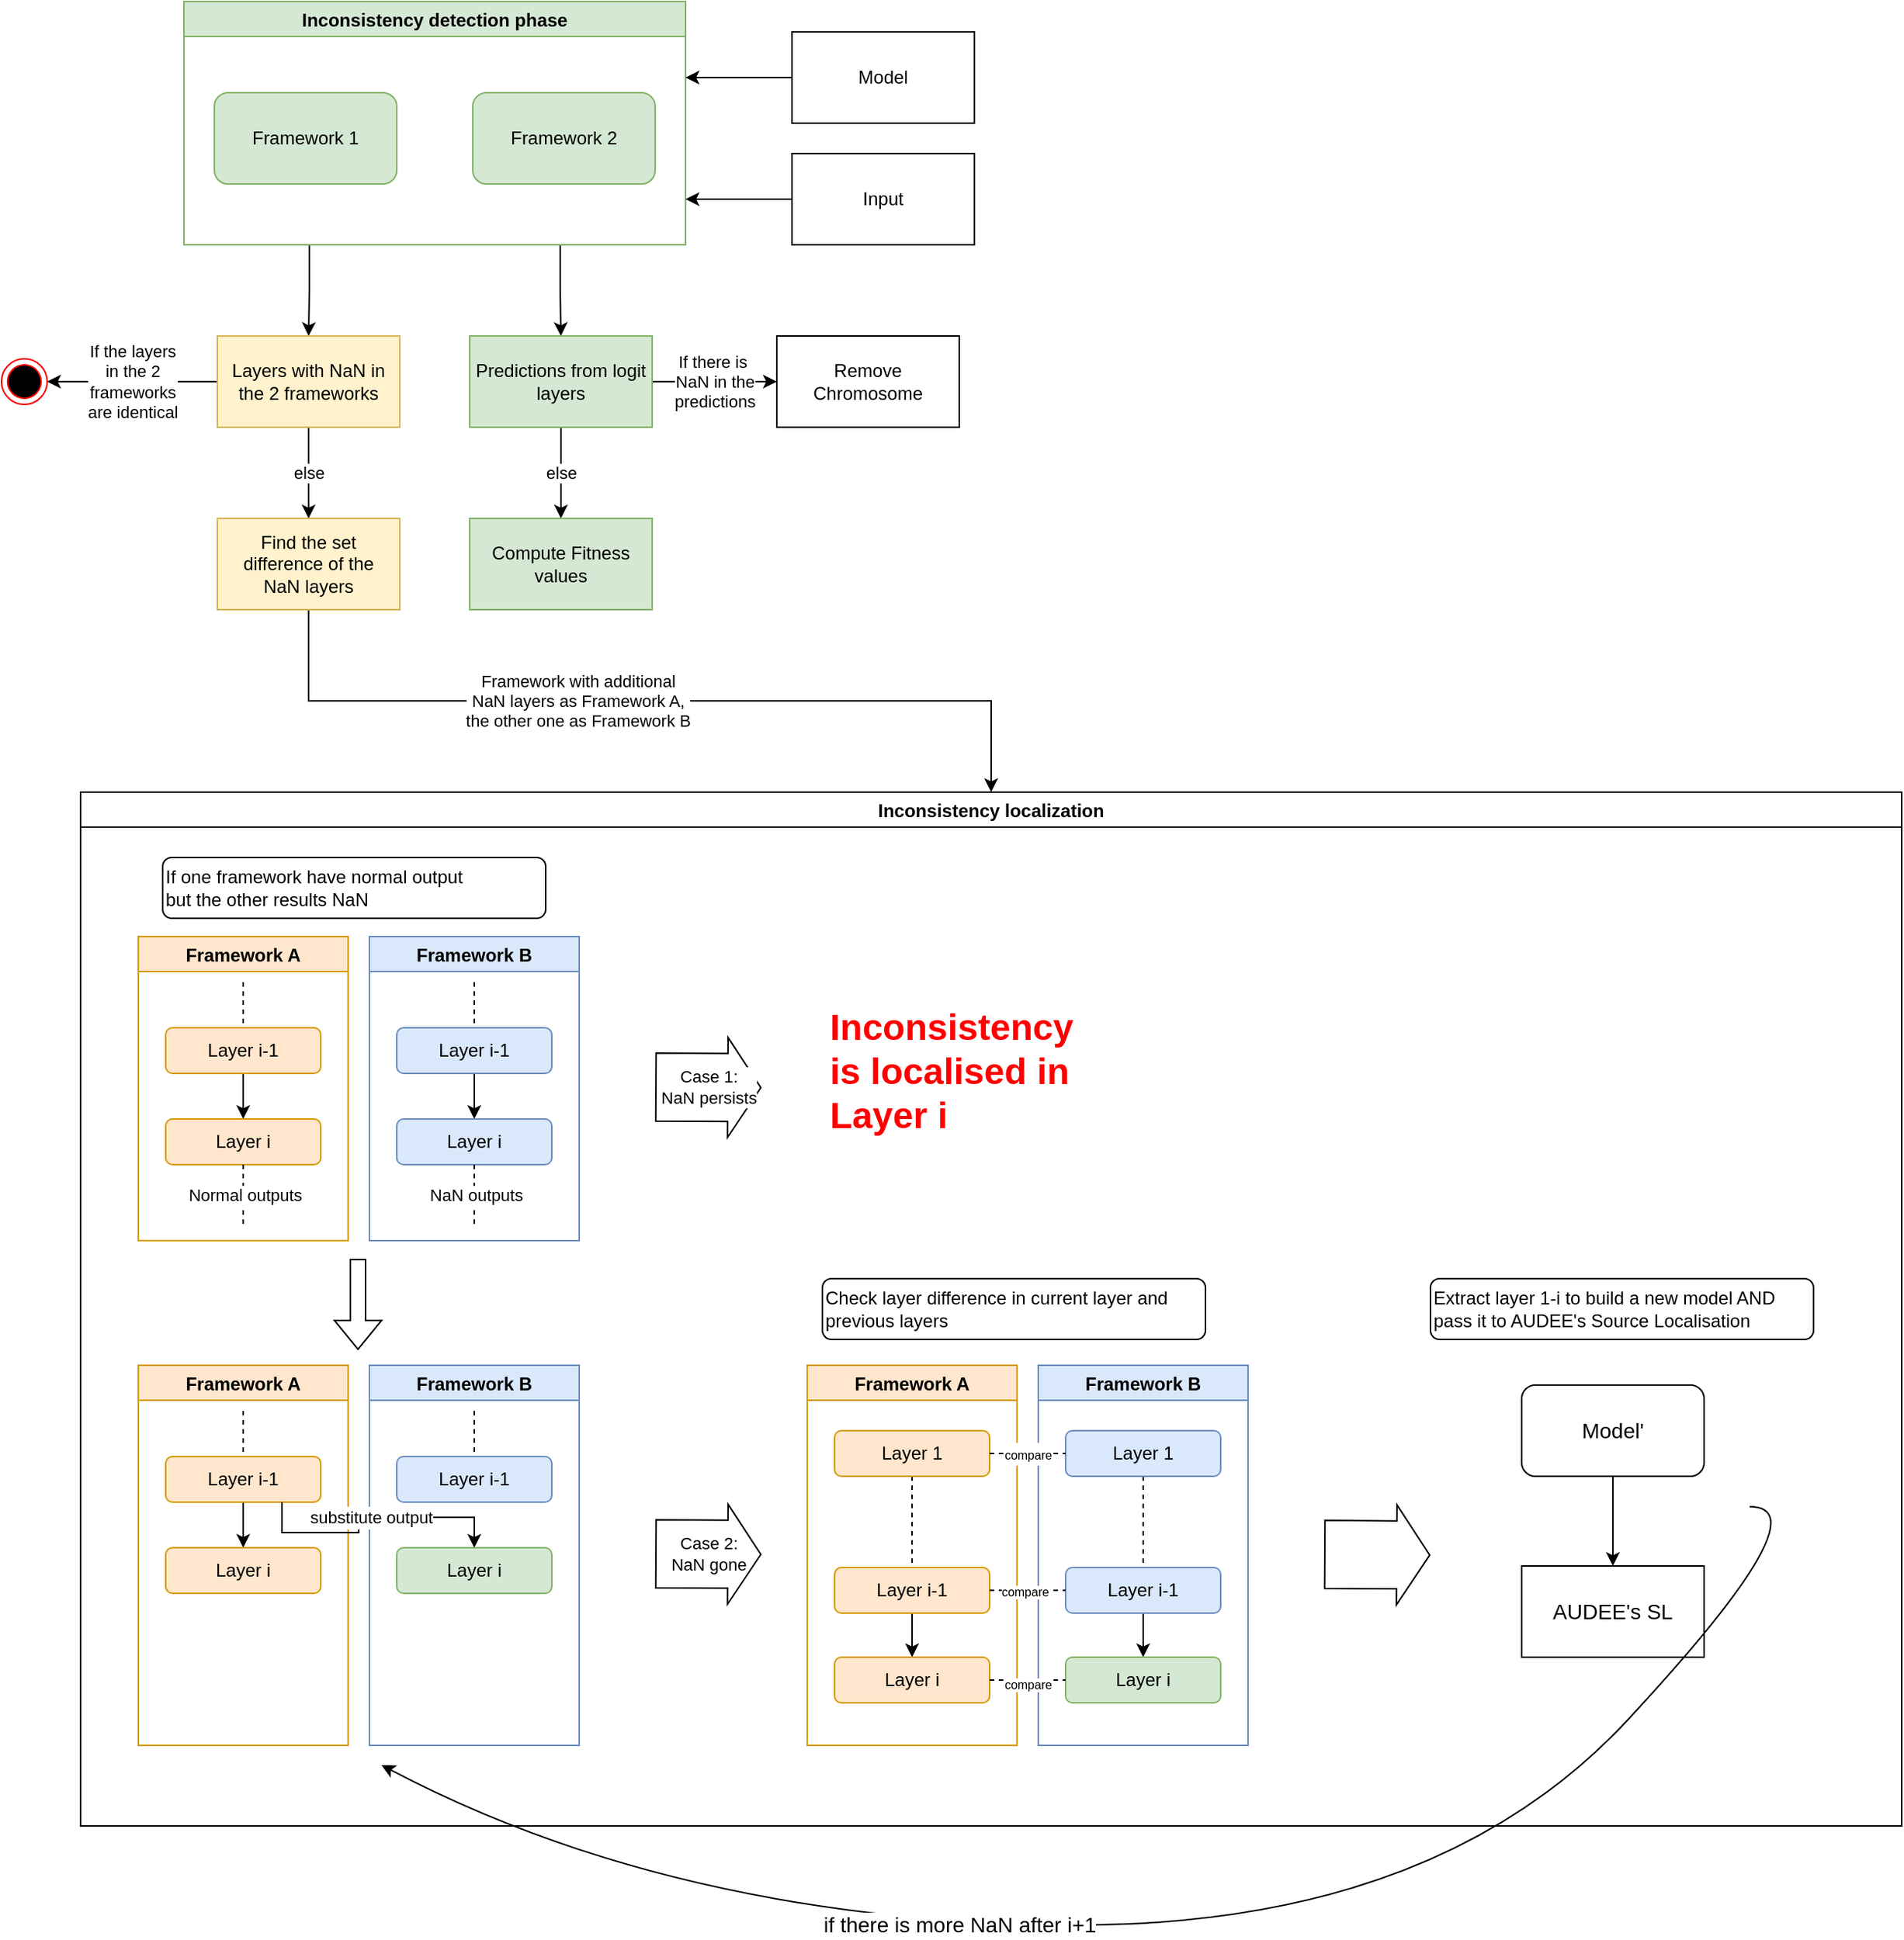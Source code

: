 <mxfile version="17.4.5" type="github">
  <diagram id="KMrJF5xkyydDern5e_y1" name="Page-1">
    <mxGraphModel dx="1110" dy="845" grid="1" gridSize="10" guides="1" tooltips="1" connect="1" arrows="1" fold="1" page="1" pageScale="1" pageWidth="827" pageHeight="1169" math="0" shadow="0">
      <root>
        <mxCell id="0" />
        <mxCell id="1" parent="0" />
        <mxCell id="ZWeKVcOg7MyMfSJs-o2y-11" value="Inconsistency localization" style="swimlane;" parent="1" vertex="1">
          <mxGeometry x="72" y="570" width="1198" height="680" as="geometry" />
        </mxCell>
        <mxCell id="n7mDoR5MaPQhv6rX2TrS-96" value="Framework A" style="swimlane;labelBackgroundColor=none;labelBorderColor=none;fillColor=#ffe6cc;strokeColor=#d79b00;" parent="ZWeKVcOg7MyMfSJs-o2y-11" vertex="1">
          <mxGeometry x="38" y="95" width="138" height="200" as="geometry" />
        </mxCell>
        <mxCell id="n7mDoR5MaPQhv6rX2TrS-97" style="edgeStyle=orthogonalEdgeStyle;rounded=0;orthogonalLoop=1;jettySize=auto;html=1;entryX=0.5;entryY=0;entryDx=0;entryDy=0;endArrow=none;endFill=0;dashed=1;" parent="n7mDoR5MaPQhv6rX2TrS-96" target="n7mDoR5MaPQhv6rX2TrS-99" edge="1">
          <mxGeometry relative="1" as="geometry">
            <mxPoint x="69" y="30" as="sourcePoint" />
          </mxGeometry>
        </mxCell>
        <mxCell id="n7mDoR5MaPQhv6rX2TrS-98" style="edgeStyle=orthogonalEdgeStyle;rounded=0;orthogonalLoop=1;jettySize=auto;html=1;endArrow=classic;endFill=1;" parent="n7mDoR5MaPQhv6rX2TrS-96" source="n7mDoR5MaPQhv6rX2TrS-99" target="n7mDoR5MaPQhv6rX2TrS-100" edge="1">
          <mxGeometry relative="1" as="geometry" />
        </mxCell>
        <mxCell id="n7mDoR5MaPQhv6rX2TrS-99" value="Layer i-1" style="rounded=1;whiteSpace=wrap;html=1;labelBackgroundColor=none;labelBorderColor=none;fillColor=#ffe6cc;strokeColor=#d79b00;" parent="n7mDoR5MaPQhv6rX2TrS-96" vertex="1">
          <mxGeometry x="18" y="60" width="102" height="30" as="geometry" />
        </mxCell>
        <mxCell id="n7mDoR5MaPQhv6rX2TrS-100" value="Layer i" style="rounded=1;whiteSpace=wrap;html=1;labelBackgroundColor=none;labelBorderColor=none;fillColor=#ffe6cc;strokeColor=#d79b00;" parent="n7mDoR5MaPQhv6rX2TrS-96" vertex="1">
          <mxGeometry x="18" y="120" width="102" height="30" as="geometry" />
        </mxCell>
        <mxCell id="n7mDoR5MaPQhv6rX2TrS-102" value="Framework B" style="swimlane;labelBackgroundColor=none;labelBorderColor=none;fillColor=#dae8fc;strokeColor=#6c8ebf;" parent="ZWeKVcOg7MyMfSJs-o2y-11" vertex="1">
          <mxGeometry x="190" y="95" width="138" height="200" as="geometry" />
        </mxCell>
        <mxCell id="n7mDoR5MaPQhv6rX2TrS-103" style="edgeStyle=orthogonalEdgeStyle;rounded=0;orthogonalLoop=1;jettySize=auto;html=1;entryX=0.5;entryY=0;entryDx=0;entryDy=0;endArrow=none;endFill=0;dashed=1;" parent="n7mDoR5MaPQhv6rX2TrS-102" target="n7mDoR5MaPQhv6rX2TrS-105" edge="1">
          <mxGeometry relative="1" as="geometry">
            <mxPoint x="69" y="30" as="sourcePoint" />
          </mxGeometry>
        </mxCell>
        <mxCell id="n7mDoR5MaPQhv6rX2TrS-104" style="edgeStyle=orthogonalEdgeStyle;rounded=0;orthogonalLoop=1;jettySize=auto;html=1;endArrow=classic;endFill=1;" parent="n7mDoR5MaPQhv6rX2TrS-102" source="n7mDoR5MaPQhv6rX2TrS-105" target="n7mDoR5MaPQhv6rX2TrS-106" edge="1">
          <mxGeometry relative="1" as="geometry" />
        </mxCell>
        <mxCell id="n7mDoR5MaPQhv6rX2TrS-105" value="Layer i-1" style="rounded=1;whiteSpace=wrap;html=1;labelBackgroundColor=none;labelBorderColor=none;fillColor=#dae8fc;strokeColor=#6c8ebf;" parent="n7mDoR5MaPQhv6rX2TrS-102" vertex="1">
          <mxGeometry x="18" y="60" width="102" height="30" as="geometry" />
        </mxCell>
        <mxCell id="n7mDoR5MaPQhv6rX2TrS-106" value="Layer i" style="rounded=1;whiteSpace=wrap;html=1;labelBackgroundColor=none;labelBorderColor=none;fillColor=#dae8fc;strokeColor=#6c8ebf;" parent="n7mDoR5MaPQhv6rX2TrS-102" vertex="1">
          <mxGeometry x="18" y="120" width="102" height="30" as="geometry" />
        </mxCell>
        <mxCell id="n7mDoR5MaPQhv6rX2TrS-107" value="If one framework have normal output &lt;span style=&quot;white-space: pre&quot;&gt; &lt;br&gt;&lt;/span&gt;but the other results NaN" style="rounded=1;whiteSpace=wrap;html=1;align=left;" parent="ZWeKVcOg7MyMfSJs-o2y-11" vertex="1">
          <mxGeometry x="54" y="43" width="252" height="40" as="geometry" />
        </mxCell>
        <mxCell id="n7mDoR5MaPQhv6rX2TrS-108" value="Framework A" style="swimlane;labelBackgroundColor=none;labelBorderColor=none;fillColor=#ffe6cc;strokeColor=#d79b00;" parent="ZWeKVcOg7MyMfSJs-o2y-11" vertex="1">
          <mxGeometry x="38" y="377" width="138" height="250" as="geometry" />
        </mxCell>
        <mxCell id="n7mDoR5MaPQhv6rX2TrS-109" style="edgeStyle=orthogonalEdgeStyle;rounded=0;orthogonalLoop=1;jettySize=auto;html=1;entryX=0.5;entryY=0;entryDx=0;entryDy=0;endArrow=none;endFill=0;dashed=1;" parent="n7mDoR5MaPQhv6rX2TrS-108" target="n7mDoR5MaPQhv6rX2TrS-111" edge="1">
          <mxGeometry relative="1" as="geometry">
            <mxPoint x="69" y="30" as="sourcePoint" />
          </mxGeometry>
        </mxCell>
        <mxCell id="n7mDoR5MaPQhv6rX2TrS-110" style="edgeStyle=orthogonalEdgeStyle;rounded=0;orthogonalLoop=1;jettySize=auto;html=1;endArrow=classic;endFill=1;" parent="n7mDoR5MaPQhv6rX2TrS-108" source="n7mDoR5MaPQhv6rX2TrS-111" target="n7mDoR5MaPQhv6rX2TrS-112" edge="1">
          <mxGeometry relative="1" as="geometry" />
        </mxCell>
        <mxCell id="n7mDoR5MaPQhv6rX2TrS-111" value="Layer i-1" style="rounded=1;whiteSpace=wrap;html=1;labelBackgroundColor=none;labelBorderColor=none;fillColor=#ffe6cc;strokeColor=#d79b00;" parent="n7mDoR5MaPQhv6rX2TrS-108" vertex="1">
          <mxGeometry x="18" y="60" width="102" height="30" as="geometry" />
        </mxCell>
        <mxCell id="n7mDoR5MaPQhv6rX2TrS-112" value="Layer i" style="rounded=1;whiteSpace=wrap;html=1;labelBackgroundColor=none;labelBorderColor=none;fillColor=#ffe6cc;strokeColor=#d79b00;" parent="n7mDoR5MaPQhv6rX2TrS-108" vertex="1">
          <mxGeometry x="18" y="120" width="102" height="30" as="geometry" />
        </mxCell>
        <mxCell id="n7mDoR5MaPQhv6rX2TrS-114" value="Framework B" style="swimlane;labelBackgroundColor=none;labelBorderColor=none;fillColor=#dae8fc;strokeColor=#6c8ebf;" parent="ZWeKVcOg7MyMfSJs-o2y-11" vertex="1">
          <mxGeometry x="190" y="377" width="138" height="250" as="geometry" />
        </mxCell>
        <mxCell id="n7mDoR5MaPQhv6rX2TrS-115" style="edgeStyle=orthogonalEdgeStyle;rounded=0;orthogonalLoop=1;jettySize=auto;html=1;entryX=0.5;entryY=0;entryDx=0;entryDy=0;endArrow=none;endFill=0;dashed=1;" parent="n7mDoR5MaPQhv6rX2TrS-114" target="n7mDoR5MaPQhv6rX2TrS-117" edge="1">
          <mxGeometry relative="1" as="geometry">
            <mxPoint x="69" y="30" as="sourcePoint" />
          </mxGeometry>
        </mxCell>
        <mxCell id="n7mDoR5MaPQhv6rX2TrS-117" value="Layer i-1" style="rounded=1;whiteSpace=wrap;html=1;labelBackgroundColor=none;labelBorderColor=none;fillColor=#dae8fc;strokeColor=#6c8ebf;" parent="n7mDoR5MaPQhv6rX2TrS-114" vertex="1">
          <mxGeometry x="18" y="60" width="102" height="30" as="geometry" />
        </mxCell>
        <mxCell id="n7mDoR5MaPQhv6rX2TrS-118" value="Layer i" style="rounded=1;whiteSpace=wrap;html=1;labelBackgroundColor=none;labelBorderColor=none;fillColor=#d5e8d4;strokeColor=#82b366;" parent="n7mDoR5MaPQhv6rX2TrS-114" vertex="1">
          <mxGeometry x="18" y="120" width="102" height="30" as="geometry" />
        </mxCell>
        <mxCell id="n7mDoR5MaPQhv6rX2TrS-132" value="" style="shape=flexArrow;endArrow=classic;html=1;rounded=0;fontSize=10;" parent="ZWeKVcOg7MyMfSJs-o2y-11" edge="1">
          <mxGeometry width="50" height="50" relative="1" as="geometry">
            <mxPoint x="182.5" y="307" as="sourcePoint" />
            <mxPoint x="182.5" y="367" as="targetPoint" />
          </mxGeometry>
        </mxCell>
        <mxCell id="n7mDoR5MaPQhv6rX2TrS-154" style="edgeStyle=orthogonalEdgeStyle;rounded=0;orthogonalLoop=1;jettySize=auto;html=1;labelBackgroundColor=none;fontSize=10;fontColor=#FF0000;startArrow=classic;startFill=1;endArrow=none;endFill=0;" parent="ZWeKVcOg7MyMfSJs-o2y-11" edge="1">
          <mxGeometry relative="1" as="geometry">
            <mxPoint x="828" y="505" as="targetPoint" />
          </mxGeometry>
        </mxCell>
        <mxCell id="n7mDoR5MaPQhv6rX2TrS-155" value="&lt;font color=&quot;#000000&quot; style=&quot;font-size: 8px&quot;&gt;substitue&lt;br&gt;output&lt;/font&gt;" style="edgeLabel;html=1;align=center;verticalAlign=middle;resizable=0;points=[];fontSize=10;fontColor=#FF0000;" parent="n7mDoR5MaPQhv6rX2TrS-154" vertex="1" connectable="0">
          <mxGeometry y="2" relative="1" as="geometry">
            <mxPoint as="offset" />
          </mxGeometry>
        </mxCell>
        <mxCell id="-h4L0-unDVR0govAWTsC-1" value="Case 1:&lt;br&gt;NaN persists" style="shape=flexArrow;endArrow=classic;html=1;rounded=0;width=44.706;endSize=6.906;" edge="1" parent="ZWeKVcOg7MyMfSJs-o2y-11">
          <mxGeometry width="50" height="50" relative="1" as="geometry">
            <mxPoint x="378" y="194" as="sourcePoint" />
            <mxPoint x="448" y="194.41" as="targetPoint" />
          </mxGeometry>
        </mxCell>
        <mxCell id="-h4L0-unDVR0govAWTsC-2" value="Case 2:&lt;br&gt;NaN gone" style="shape=flexArrow;endArrow=classic;html=1;rounded=0;width=44.706;endSize=6.906;" edge="1" parent="ZWeKVcOg7MyMfSJs-o2y-11">
          <mxGeometry width="50" height="50" relative="1" as="geometry">
            <mxPoint x="378" y="501" as="sourcePoint" />
            <mxPoint x="448.0" y="501.41" as="targetPoint" />
          </mxGeometry>
        </mxCell>
        <mxCell id="-h4L0-unDVR0govAWTsC-5" value="&lt;h1&gt;&lt;font color=&quot;#ff0000&quot;&gt;Inconsistency is localised in Layer i&lt;/font&gt;&lt;/h1&gt;" style="text;html=1;strokeColor=none;fillColor=none;spacing=5;spacingTop=-20;whiteSpace=wrap;overflow=hidden;rounded=0;fontSize=12;" vertex="1" parent="ZWeKVcOg7MyMfSJs-o2y-11">
          <mxGeometry x="488" y="135" width="190" height="120" as="geometry" />
        </mxCell>
        <mxCell id="-h4L0-unDVR0govAWTsC-8" value="Check layer difference in current layer and previous layers" style="rounded=1;whiteSpace=wrap;html=1;align=left;" vertex="1" parent="ZWeKVcOg7MyMfSJs-o2y-11">
          <mxGeometry x="488" y="320" width="252" height="40" as="geometry" />
        </mxCell>
        <mxCell id="-h4L0-unDVR0govAWTsC-9" value="Framework A" style="swimlane;labelBackgroundColor=none;labelBorderColor=none;fillColor=#ffe6cc;strokeColor=#d79b00;" vertex="1" parent="ZWeKVcOg7MyMfSJs-o2y-11">
          <mxGeometry x="478" y="377" width="138" height="250" as="geometry" />
        </mxCell>
        <mxCell id="-h4L0-unDVR0govAWTsC-11" style="edgeStyle=orthogonalEdgeStyle;rounded=0;orthogonalLoop=1;jettySize=auto;html=1;endArrow=classic;endFill=1;" edge="1" parent="-h4L0-unDVR0govAWTsC-9" source="-h4L0-unDVR0govAWTsC-12" target="-h4L0-unDVR0govAWTsC-13">
          <mxGeometry relative="1" as="geometry" />
        </mxCell>
        <mxCell id="-h4L0-unDVR0govAWTsC-12" value="Layer i-1" style="rounded=1;whiteSpace=wrap;html=1;labelBackgroundColor=none;labelBorderColor=none;fillColor=#ffe6cc;strokeColor=#d79b00;" vertex="1" parent="-h4L0-unDVR0govAWTsC-9">
          <mxGeometry x="18" y="133" width="102" height="30" as="geometry" />
        </mxCell>
        <mxCell id="-h4L0-unDVR0govAWTsC-13" value="Layer i" style="rounded=1;whiteSpace=wrap;html=1;labelBackgroundColor=none;labelBorderColor=none;fillColor=#ffe6cc;strokeColor=#d79b00;" vertex="1" parent="-h4L0-unDVR0govAWTsC-9">
          <mxGeometry x="18" y="192" width="102" height="30" as="geometry" />
        </mxCell>
        <mxCell id="-h4L0-unDVR0govAWTsC-24" style="edgeStyle=orthogonalEdgeStyle;rounded=0;orthogonalLoop=1;jettySize=auto;html=1;exitX=0.5;exitY=1;exitDx=0;exitDy=0;entryX=0.5;entryY=0;entryDx=0;entryDy=0;fontSize=12;fontColor=#FF0000;endArrow=none;endFill=0;dashed=1;" edge="1" parent="-h4L0-unDVR0govAWTsC-9" source="-h4L0-unDVR0govAWTsC-22" target="-h4L0-unDVR0govAWTsC-12">
          <mxGeometry relative="1" as="geometry" />
        </mxCell>
        <mxCell id="-h4L0-unDVR0govAWTsC-22" value="Layer 1" style="rounded=1;whiteSpace=wrap;html=1;labelBackgroundColor=none;labelBorderColor=none;fillColor=#ffe6cc;strokeColor=#d79b00;" vertex="1" parent="-h4L0-unDVR0govAWTsC-9">
          <mxGeometry x="18" y="43" width="102" height="30" as="geometry" />
        </mxCell>
        <mxCell id="-h4L0-unDVR0govAWTsC-14" value="Framework B" style="swimlane;labelBackgroundColor=none;labelBorderColor=none;fillColor=#dae8fc;strokeColor=#6c8ebf;" vertex="1" parent="ZWeKVcOg7MyMfSJs-o2y-11">
          <mxGeometry x="630" y="377" width="138" height="250" as="geometry" />
        </mxCell>
        <mxCell id="-h4L0-unDVR0govAWTsC-16" style="edgeStyle=orthogonalEdgeStyle;rounded=0;orthogonalLoop=1;jettySize=auto;html=1;endArrow=classic;endFill=1;" edge="1" parent="-h4L0-unDVR0govAWTsC-14" source="-h4L0-unDVR0govAWTsC-17" target="-h4L0-unDVR0govAWTsC-18">
          <mxGeometry relative="1" as="geometry" />
        </mxCell>
        <mxCell id="-h4L0-unDVR0govAWTsC-17" value="Layer i-1" style="rounded=1;whiteSpace=wrap;html=1;labelBackgroundColor=none;labelBorderColor=none;fillColor=#dae8fc;strokeColor=#6c8ebf;" vertex="1" parent="-h4L0-unDVR0govAWTsC-14">
          <mxGeometry x="18" y="133" width="102" height="30" as="geometry" />
        </mxCell>
        <mxCell id="-h4L0-unDVR0govAWTsC-18" value="Layer i" style="rounded=1;whiteSpace=wrap;html=1;labelBackgroundColor=none;labelBorderColor=none;fillColor=#d5e8d4;strokeColor=#82b366;" vertex="1" parent="-h4L0-unDVR0govAWTsC-14">
          <mxGeometry x="18" y="192" width="102" height="30" as="geometry" />
        </mxCell>
        <mxCell id="-h4L0-unDVR0govAWTsC-25" style="edgeStyle=orthogonalEdgeStyle;rounded=0;orthogonalLoop=1;jettySize=auto;html=1;exitX=0.5;exitY=1;exitDx=0;exitDy=0;entryX=0.5;entryY=0;entryDx=0;entryDy=0;dashed=1;fontSize=12;fontColor=#FF0000;endArrow=none;endFill=0;" edge="1" parent="-h4L0-unDVR0govAWTsC-14" source="-h4L0-unDVR0govAWTsC-23" target="-h4L0-unDVR0govAWTsC-17">
          <mxGeometry relative="1" as="geometry" />
        </mxCell>
        <mxCell id="-h4L0-unDVR0govAWTsC-23" value="Layer 1" style="rounded=1;whiteSpace=wrap;html=1;labelBackgroundColor=none;labelBorderColor=none;fillColor=#dae8fc;strokeColor=#6c8ebf;" vertex="1" parent="-h4L0-unDVR0govAWTsC-14">
          <mxGeometry x="18" y="43" width="102" height="30" as="geometry" />
        </mxCell>
        <mxCell id="-h4L0-unDVR0govAWTsC-26" value="&lt;font style=&quot;font-size: 8px&quot; color=&quot;#000000&quot;&gt;compare&lt;/font&gt;" style="edgeStyle=orthogonalEdgeStyle;rounded=0;orthogonalLoop=1;jettySize=auto;html=1;exitX=1;exitY=0.5;exitDx=0;exitDy=0;entryX=0;entryY=0.5;entryDx=0;entryDy=0;dashed=1;fontSize=12;fontColor=#FF0000;endArrow=none;endFill=0;" edge="1" parent="ZWeKVcOg7MyMfSJs-o2y-11" source="-h4L0-unDVR0govAWTsC-22" target="-h4L0-unDVR0govAWTsC-23">
          <mxGeometry relative="1" as="geometry" />
        </mxCell>
        <mxCell id="-h4L0-unDVR0govAWTsC-27" style="edgeStyle=orthogonalEdgeStyle;rounded=0;orthogonalLoop=1;jettySize=auto;html=1;exitX=1;exitY=0.5;exitDx=0;exitDy=0;entryX=0;entryY=0.5;entryDx=0;entryDy=0;dashed=1;fontSize=12;fontColor=#FF0000;endArrow=none;endFill=0;" edge="1" parent="ZWeKVcOg7MyMfSJs-o2y-11" source="-h4L0-unDVR0govAWTsC-12" target="-h4L0-unDVR0govAWTsC-17">
          <mxGeometry relative="1" as="geometry" />
        </mxCell>
        <mxCell id="-h4L0-unDVR0govAWTsC-31" value="compare" style="edgeLabel;html=1;align=center;verticalAlign=middle;resizable=0;points=[];fontSize=8;fontColor=#000000;" vertex="1" connectable="0" parent="-h4L0-unDVR0govAWTsC-27">
          <mxGeometry x="-0.101" y="-1" relative="1" as="geometry">
            <mxPoint as="offset" />
          </mxGeometry>
        </mxCell>
        <mxCell id="-h4L0-unDVR0govAWTsC-28" value="&lt;font style=&quot;font-size: 11px&quot; color=&quot;#000000&quot;&gt;substitute output&lt;/font&gt;" style="edgeStyle=orthogonalEdgeStyle;rounded=0;orthogonalLoop=1;jettySize=auto;html=1;exitX=0.75;exitY=1;exitDx=0;exitDy=0;entryX=0.5;entryY=0;entryDx=0;entryDy=0;fontSize=12;fontColor=#FF0000;endArrow=classic;endFill=1;" edge="1" parent="ZWeKVcOg7MyMfSJs-o2y-11" source="n7mDoR5MaPQhv6rX2TrS-111" target="n7mDoR5MaPQhv6rX2TrS-118">
          <mxGeometry relative="1" as="geometry" />
        </mxCell>
        <mxCell id="-h4L0-unDVR0govAWTsC-30" style="edgeStyle=orthogonalEdgeStyle;rounded=0;orthogonalLoop=1;jettySize=auto;html=1;exitX=1;exitY=0.5;exitDx=0;exitDy=0;entryX=0;entryY=0.5;entryDx=0;entryDy=0;fontSize=11;fontColor=#000000;endArrow=none;endFill=0;dashed=1;" edge="1" parent="ZWeKVcOg7MyMfSJs-o2y-11" source="-h4L0-unDVR0govAWTsC-13" target="-h4L0-unDVR0govAWTsC-18">
          <mxGeometry relative="1" as="geometry" />
        </mxCell>
        <mxCell id="-h4L0-unDVR0govAWTsC-32" value="compare" style="edgeLabel;html=1;align=center;verticalAlign=middle;resizable=0;points=[];fontSize=8;fontColor=#000000;" vertex="1" connectable="0" parent="-h4L0-unDVR0govAWTsC-30">
          <mxGeometry x="-0.007" y="-3" relative="1" as="geometry">
            <mxPoint as="offset" />
          </mxGeometry>
        </mxCell>
        <mxCell id="-h4L0-unDVR0govAWTsC-33" value="Extract layer 1-i to build a new model AND&lt;br&gt;pass it to AUDEE&#39;s Source Localisation" style="rounded=1;whiteSpace=wrap;html=1;align=left;" vertex="1" parent="ZWeKVcOg7MyMfSJs-o2y-11">
          <mxGeometry x="888" y="320" width="252" height="40" as="geometry" />
        </mxCell>
        <mxCell id="-h4L0-unDVR0govAWTsC-51" value="" style="shape=flexArrow;endArrow=classic;html=1;rounded=0;width=44.706;endSize=6.906;" edge="1" parent="ZWeKVcOg7MyMfSJs-o2y-11">
          <mxGeometry width="50" height="50" relative="1" as="geometry">
            <mxPoint x="818.0" y="501.41" as="sourcePoint" />
            <mxPoint x="888.0" y="501.82" as="targetPoint" />
          </mxGeometry>
        </mxCell>
        <mxCell id="-h4L0-unDVR0govAWTsC-55" style="edgeStyle=orthogonalEdgeStyle;rounded=0;orthogonalLoop=1;jettySize=auto;html=1;exitX=0.5;exitY=1;exitDx=0;exitDy=0;entryX=0.5;entryY=0;entryDx=0;entryDy=0;fontSize=14;fontColor=#000000;endArrow=classic;endFill=1;startArrow=none;startFill=0;" edge="1" parent="ZWeKVcOg7MyMfSJs-o2y-11" source="-h4L0-unDVR0govAWTsC-53" target="-h4L0-unDVR0govAWTsC-54">
          <mxGeometry relative="1" as="geometry" />
        </mxCell>
        <mxCell id="-h4L0-unDVR0govAWTsC-53" value="&lt;font style=&quot;font-size: 14px&quot;&gt;Model&#39;&lt;/font&gt;" style="rounded=1;whiteSpace=wrap;html=1;fontSize=8;fontColor=#000000;" vertex="1" parent="ZWeKVcOg7MyMfSJs-o2y-11">
          <mxGeometry x="948" y="390" width="120" height="60" as="geometry" />
        </mxCell>
        <mxCell id="-h4L0-unDVR0govAWTsC-54" value="AUDEE&#39;s SL" style="rounded=0;whiteSpace=wrap;html=1;fontSize=14;fontColor=#000000;" vertex="1" parent="ZWeKVcOg7MyMfSJs-o2y-11">
          <mxGeometry x="948" y="509" width="120" height="60" as="geometry" />
        </mxCell>
        <mxCell id="ZWeKVcOg7MyMfSJs-o2y-24" style="edgeStyle=orthogonalEdgeStyle;rounded=0;orthogonalLoop=1;jettySize=auto;html=1;exitX=0.25;exitY=1;exitDx=0;exitDy=0;entryX=0.5;entryY=0;entryDx=0;entryDy=0;" parent="1" source="ZWeKVcOg7MyMfSJs-o2y-16" target="ZWeKVcOg7MyMfSJs-o2y-25" edge="1">
          <mxGeometry relative="1" as="geometry">
            <mxPoint x="223" y="260" as="targetPoint" />
          </mxGeometry>
        </mxCell>
        <mxCell id="ZWeKVcOg7MyMfSJs-o2y-27" style="edgeStyle=orthogonalEdgeStyle;rounded=0;orthogonalLoop=1;jettySize=auto;html=1;exitX=0.75;exitY=1;exitDx=0;exitDy=0;entryX=0.5;entryY=0;entryDx=0;entryDy=0;" parent="1" source="ZWeKVcOg7MyMfSJs-o2y-16" target="ZWeKVcOg7MyMfSJs-o2y-26" edge="1">
          <mxGeometry relative="1" as="geometry" />
        </mxCell>
        <mxCell id="ZWeKVcOg7MyMfSJs-o2y-16" value="Inconsistency detection phase" style="swimlane;fillColor=#d5e8d4;strokeColor=#82b366;" parent="1" vertex="1">
          <mxGeometry x="140" y="50" width="330" height="160" as="geometry" />
        </mxCell>
        <mxCell id="ZWeKVcOg7MyMfSJs-o2y-17" value="Framework 1" style="rounded=1;whiteSpace=wrap;html=1;fillColor=#d5e8d4;strokeColor=#82b366;" parent="ZWeKVcOg7MyMfSJs-o2y-16" vertex="1">
          <mxGeometry x="20" y="60" width="120" height="60" as="geometry" />
        </mxCell>
        <mxCell id="ZWeKVcOg7MyMfSJs-o2y-18" value="Framework 2" style="rounded=1;whiteSpace=wrap;html=1;fillColor=#d5e8d4;strokeColor=#82b366;" parent="ZWeKVcOg7MyMfSJs-o2y-16" vertex="1">
          <mxGeometry x="190" y="60" width="120" height="60" as="geometry" />
        </mxCell>
        <mxCell id="ZWeKVcOg7MyMfSJs-o2y-21" style="edgeStyle=orthogonalEdgeStyle;rounded=0;orthogonalLoop=1;jettySize=auto;html=1;" parent="1" source="ZWeKVcOg7MyMfSJs-o2y-19" edge="1">
          <mxGeometry relative="1" as="geometry">
            <mxPoint x="470" y="100" as="targetPoint" />
          </mxGeometry>
        </mxCell>
        <mxCell id="ZWeKVcOg7MyMfSJs-o2y-19" value="Model" style="rounded=0;whiteSpace=wrap;html=1;" parent="1" vertex="1">
          <mxGeometry x="540" y="70" width="120" height="60" as="geometry" />
        </mxCell>
        <mxCell id="ZWeKVcOg7MyMfSJs-o2y-22" style="edgeStyle=orthogonalEdgeStyle;rounded=0;orthogonalLoop=1;jettySize=auto;html=1;" parent="1" source="ZWeKVcOg7MyMfSJs-o2y-20" edge="1">
          <mxGeometry relative="1" as="geometry">
            <mxPoint x="470" y="180" as="targetPoint" />
          </mxGeometry>
        </mxCell>
        <mxCell id="ZWeKVcOg7MyMfSJs-o2y-20" value="Input" style="rounded=0;whiteSpace=wrap;html=1;" parent="1" vertex="1">
          <mxGeometry x="540" y="150" width="120" height="60" as="geometry" />
        </mxCell>
        <mxCell id="ZWeKVcOg7MyMfSJs-o2y-36" value="" style="edgeStyle=orthogonalEdgeStyle;rounded=0;orthogonalLoop=1;jettySize=auto;html=1;entryX=0.5;entryY=0;entryDx=0;entryDy=0;" parent="1" source="ZWeKVcOg7MyMfSJs-o2y-25" target="ZWeKVcOg7MyMfSJs-o2y-43" edge="1">
          <mxGeometry relative="1" as="geometry">
            <mxPoint x="222" y="390" as="targetPoint" />
          </mxGeometry>
        </mxCell>
        <mxCell id="ZWeKVcOg7MyMfSJs-o2y-40" value="else" style="edgeLabel;html=1;align=center;verticalAlign=middle;resizable=0;points=[];" parent="ZWeKVcOg7MyMfSJs-o2y-36" vertex="1" connectable="0">
          <mxGeometry relative="1" as="geometry">
            <mxPoint as="offset" />
          </mxGeometry>
        </mxCell>
        <mxCell id="ZWeKVcOg7MyMfSJs-o2y-39" value="If the layers&lt;br&gt;in the 2&lt;br&gt;frameworks&lt;br&gt;are identical" style="edgeStyle=orthogonalEdgeStyle;rounded=0;orthogonalLoop=1;jettySize=auto;html=1;entryX=1;entryY=0.5;entryDx=0;entryDy=0;" parent="1" source="ZWeKVcOg7MyMfSJs-o2y-25" target="ZWeKVcOg7MyMfSJs-o2y-38" edge="1">
          <mxGeometry relative="1" as="geometry" />
        </mxCell>
        <mxCell id="ZWeKVcOg7MyMfSJs-o2y-25" value="Layers with NaN in the 2 frameworks" style="rounded=0;whiteSpace=wrap;html=1;fillColor=#fff2cc;strokeColor=#d6b656;" parent="1" vertex="1">
          <mxGeometry x="162" y="270" width="120" height="60" as="geometry" />
        </mxCell>
        <mxCell id="ZWeKVcOg7MyMfSJs-o2y-33" value="else" style="edgeStyle=orthogonalEdgeStyle;rounded=0;orthogonalLoop=1;jettySize=auto;html=1;" parent="1" source="ZWeKVcOg7MyMfSJs-o2y-26" target="ZWeKVcOg7MyMfSJs-o2y-32" edge="1">
          <mxGeometry relative="1" as="geometry" />
        </mxCell>
        <mxCell id="ZWeKVcOg7MyMfSJs-o2y-42" value="If there is&amp;nbsp;&lt;br&gt;NaN&amp;nbsp;in the &lt;br&gt;predictions" style="edgeStyle=orthogonalEdgeStyle;rounded=0;orthogonalLoop=1;jettySize=auto;html=1;entryX=0;entryY=0.5;entryDx=0;entryDy=0;" parent="1" source="ZWeKVcOg7MyMfSJs-o2y-26" target="ZWeKVcOg7MyMfSJs-o2y-47" edge="1">
          <mxGeometry relative="1" as="geometry">
            <mxPoint x="530" y="300" as="targetPoint" />
          </mxGeometry>
        </mxCell>
        <mxCell id="ZWeKVcOg7MyMfSJs-o2y-26" value="Predictions from logit layers" style="rounded=0;whiteSpace=wrap;html=1;fillColor=#d5e8d4;strokeColor=#82b366;" parent="1" vertex="1">
          <mxGeometry x="328" y="270" width="120" height="60" as="geometry" />
        </mxCell>
        <mxCell id="ZWeKVcOg7MyMfSJs-o2y-32" value="Compute Fitness values" style="whiteSpace=wrap;html=1;rounded=0;fillColor=#d5e8d4;strokeColor=#82b366;" parent="1" vertex="1">
          <mxGeometry x="328" y="390" width="120" height="60" as="geometry" />
        </mxCell>
        <mxCell id="ZWeKVcOg7MyMfSJs-o2y-38" value="" style="ellipse;html=1;shape=endState;fillColor=#000000;strokeColor=#ff0000;labelBackgroundColor=none;labelBorderColor=none;" parent="1" vertex="1">
          <mxGeometry x="20" y="285" width="30" height="30" as="geometry" />
        </mxCell>
        <mxCell id="ZWeKVcOg7MyMfSJs-o2y-44" value="Framework&amp;nbsp;with additional &lt;br&gt;NaN&amp;nbsp;layers as Framework A,&lt;br&gt;the other one as Framework B" style="edgeStyle=orthogonalEdgeStyle;rounded=0;orthogonalLoop=1;jettySize=auto;html=1;entryX=0.5;entryY=0;entryDx=0;entryDy=0;" parent="1" source="ZWeKVcOg7MyMfSJs-o2y-43" target="ZWeKVcOg7MyMfSJs-o2y-11" edge="1">
          <mxGeometry x="-0.167" relative="1" as="geometry">
            <mxPoint x="420" y="520" as="targetPoint" />
            <Array as="points" />
            <mxPoint as="offset" />
          </mxGeometry>
        </mxCell>
        <mxCell id="ZWeKVcOg7MyMfSJs-o2y-43" value="Find the set difference of the &lt;br&gt;NaN layers" style="rounded=0;whiteSpace=wrap;html=1;labelBackgroundColor=none;labelBorderColor=none;fillColor=#fff2cc;strokeColor=#d6b656;" parent="1" vertex="1">
          <mxGeometry x="162" y="390" width="120" height="60" as="geometry" />
        </mxCell>
        <mxCell id="ZWeKVcOg7MyMfSJs-o2y-47" value="Remove Chromosome" style="rounded=0;whiteSpace=wrap;html=1;labelBackgroundColor=none;labelBorderColor=none;" parent="1" vertex="1">
          <mxGeometry x="530" y="270" width="120" height="60" as="geometry" />
        </mxCell>
        <mxCell id="n7mDoR5MaPQhv6rX2TrS-123" value="Normal outputs" style="edgeStyle=orthogonalEdgeStyle;rounded=0;orthogonalLoop=1;jettySize=auto;html=1;endArrow=none;endFill=0;dashed=1;exitX=0.5;exitY=1;exitDx=0;exitDy=0;" parent="1" source="n7mDoR5MaPQhv6rX2TrS-100" edge="1">
          <mxGeometry relative="1" as="geometry">
            <mxPoint x="179" y="855" as="targetPoint" />
            <Array as="points" />
          </mxGeometry>
        </mxCell>
        <mxCell id="n7mDoR5MaPQhv6rX2TrS-124" value="NaN outputs" style="edgeStyle=orthogonalEdgeStyle;rounded=0;orthogonalLoop=1;jettySize=auto;html=1;endArrow=none;endFill=0;dashed=1;exitX=0.5;exitY=1;exitDx=0;exitDy=0;" parent="1" source="n7mDoR5MaPQhv6rX2TrS-106" edge="1">
          <mxGeometry relative="1" as="geometry">
            <mxPoint x="331" y="855" as="targetPoint" />
            <Array as="points" />
            <mxPoint x="189" y="857" as="sourcePoint" />
          </mxGeometry>
        </mxCell>
        <mxCell id="-h4L0-unDVR0govAWTsC-79" value="" style="curved=1;endArrow=classic;html=1;rounded=0;fontSize=14;fontColor=#000000;" edge="1" parent="1">
          <mxGeometry width="50" height="50" relative="1" as="geometry">
            <mxPoint x="1170" y="1040" as="sourcePoint" />
            <mxPoint x="270" y="1210" as="targetPoint" />
            <Array as="points">
              <mxPoint x="1220" y="1040" />
              <mxPoint x="960" y="1320" />
              <mxPoint x="460" y="1310" />
            </Array>
          </mxGeometry>
        </mxCell>
        <mxCell id="-h4L0-unDVR0govAWTsC-81" value="if there is more NaN after i+1" style="edgeLabel;html=1;align=center;verticalAlign=middle;resizable=0;points=[];fontSize=14;fontColor=#000000;" vertex="1" connectable="0" parent="-h4L0-unDVR0govAWTsC-79">
          <mxGeometry x="0.294" y="1" relative="1" as="geometry">
            <mxPoint as="offset" />
          </mxGeometry>
        </mxCell>
      </root>
    </mxGraphModel>
  </diagram>
</mxfile>
